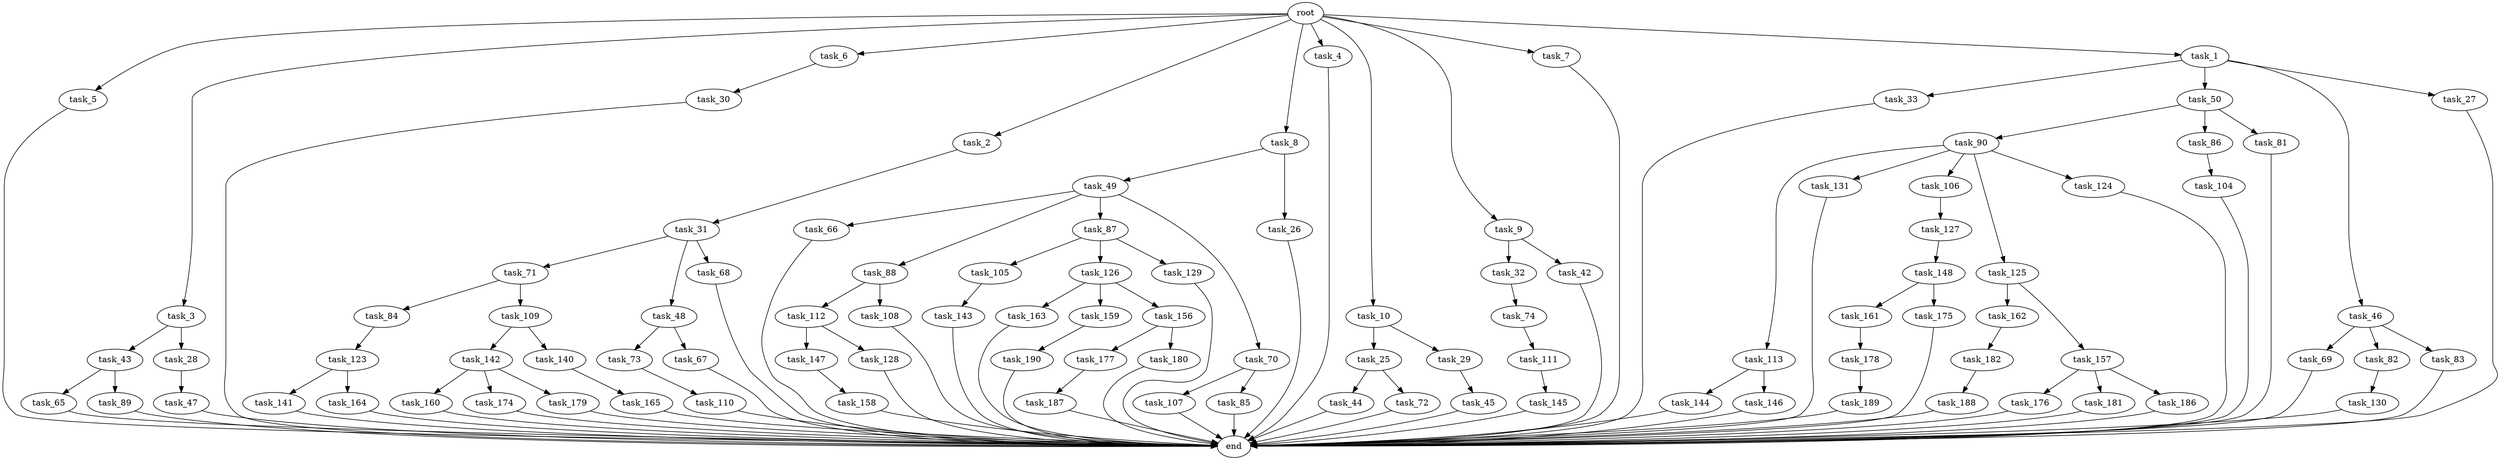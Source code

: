 digraph G {
  task_73 [size="7730941132.800000"];
  task_65 [size="21474836480.000000"];
  task_45 [size="3435973836.800000"];
  task_89 [size="21474836480.000000"];
  task_5 [size="102.400000"];
  task_47 [size="42090679500.800003"];
  task_90 [size="30923764531.200001"];
  task_3 [size="102.400000"];
  task_6 [size="102.400000"];
  task_113 [size="7730941132.800000"];
  task_30 [size="7730941132.800000"];
  task_2 [size="102.400000"];
  task_8 [size="102.400000"];
  task_44 [size="69578470195.199997"];
  task_163 [size="54975581388.800003"];
  task_69 [size="54975581388.800003"];
  task_84 [size="7730941132.800000"];
  task_49 [size="13743895347.200001"];
  task_187 [size="69578470195.199997"];
  task_86 [size="30923764531.200001"];
  task_145 [size="85899345920.000000"];
  task_74 [size="85899345920.000000"];
  task_82 [size="54975581388.800003"];
  task_43 [size="42090679500.800003"];
  task_33 [size="7730941132.800000"];
  task_130 [size="30923764531.200001"];
  task_189 [size="42090679500.800003"];
  task_71 [size="13743895347.200001"];
  task_160 [size="21474836480.000000"];
  task_105 [size="42090679500.800003"];
  task_48 [size="13743895347.200001"];
  task_4 [size="102.400000"];
  task_104 [size="85899345920.000000"];
  task_176 [size="85899345920.000000"];
  task_181 [size="85899345920.000000"];
  task_174 [size="21474836480.000000"];
  task_177 [size="7730941132.800000"];
  task_109 [size="7730941132.800000"];
  task_144 [size="85899345920.000000"];
  task_50 [size="7730941132.800000"];
  task_112 [size="21474836480.000000"];
  task_10 [size="102.400000"];
  task_161 [size="7730941132.800000"];
  task_127 [size="30923764531.200001"];
  task_83 [size="54975581388.800003"];
  task_147 [size="21474836480.000000"];
  task_110 [size="13743895347.200001"];
  task_131 [size="7730941132.800000"];
  task_9 [size="102.400000"];
  task_46 [size="7730941132.800000"];
  task_175 [size="7730941132.800000"];
  task_186 [size="85899345920.000000"];
  task_107 [size="7730941132.800000"];
  task_25 [size="13743895347.200001"];
  task_126 [size="42090679500.800003"];
  task_27 [size="7730941132.800000"];
  task_179 [size="21474836480.000000"];
  end [size="0.000000"];
  task_143 [size="42090679500.800003"];
  task_66 [size="30923764531.200001"];
  task_142 [size="42090679500.800003"];
  root [size="0.000000"];
  task_106 [size="7730941132.800000"];
  task_146 [size="85899345920.000000"];
  task_32 [size="7730941132.800000"];
  task_141 [size="3435973836.800000"];
  task_188 [size="13743895347.200001"];
  task_72 [size="69578470195.199997"];
  task_180 [size="7730941132.800000"];
  task_129 [size="42090679500.800003"];
  task_88 [size="30923764531.200001"];
  task_26 [size="13743895347.200001"];
  task_42 [size="7730941132.800000"];
  task_190 [size="21474836480.000000"];
  task_87 [size="30923764531.200001"];
  task_29 [size="13743895347.200001"];
  task_31 [size="54975581388.800003"];
  task_81 [size="30923764531.200001"];
  task_165 [size="3435973836.800000"];
  task_85 [size="7730941132.800000"];
  task_162 [size="3435973836.800000"];
  task_111 [size="7730941132.800000"];
  task_28 [size="42090679500.800003"];
  task_67 [size="7730941132.800000"];
  task_178 [size="21474836480.000000"];
  task_159 [size="54975581388.800003"];
  task_125 [size="7730941132.800000"];
  task_158 [size="69578470195.199997"];
  task_7 [size="102.400000"];
  task_157 [size="3435973836.800000"];
  task_164 [size="3435973836.800000"];
  task_140 [size="42090679500.800003"];
  task_156 [size="54975581388.800003"];
  task_128 [size="21474836480.000000"];
  task_148 [size="42090679500.800003"];
  task_1 [size="102.400000"];
  task_108 [size="21474836480.000000"];
  task_68 [size="13743895347.200001"];
  task_182 [size="69578470195.199997"];
  task_70 [size="30923764531.200001"];
  task_124 [size="7730941132.800000"];
  task_123 [size="85899345920.000000"];

  task_73 -> task_110 [size="134217728.000000"];
  task_65 -> end [size="1.000000"];
  task_45 -> end [size="1.000000"];
  task_89 -> end [size="1.000000"];
  task_5 -> end [size="1.000000"];
  task_47 -> end [size="1.000000"];
  task_90 -> task_113 [size="75497472.000000"];
  task_90 -> task_131 [size="75497472.000000"];
  task_90 -> task_124 [size="75497472.000000"];
  task_90 -> task_106 [size="75497472.000000"];
  task_90 -> task_125 [size="75497472.000000"];
  task_3 -> task_28 [size="411041792.000000"];
  task_3 -> task_43 [size="411041792.000000"];
  task_6 -> task_30 [size="75497472.000000"];
  task_113 -> task_146 [size="838860800.000000"];
  task_113 -> task_144 [size="838860800.000000"];
  task_30 -> end [size="1.000000"];
  task_2 -> task_31 [size="536870912.000000"];
  task_8 -> task_26 [size="134217728.000000"];
  task_8 -> task_49 [size="134217728.000000"];
  task_44 -> end [size="1.000000"];
  task_163 -> end [size="1.000000"];
  task_69 -> end [size="1.000000"];
  task_84 -> task_123 [size="838860800.000000"];
  task_49 -> task_88 [size="301989888.000000"];
  task_49 -> task_87 [size="301989888.000000"];
  task_49 -> task_70 [size="301989888.000000"];
  task_49 -> task_66 [size="301989888.000000"];
  task_187 -> end [size="1.000000"];
  task_86 -> task_104 [size="838860800.000000"];
  task_145 -> end [size="1.000000"];
  task_74 -> task_111 [size="75497472.000000"];
  task_82 -> task_130 [size="301989888.000000"];
  task_43 -> task_65 [size="209715200.000000"];
  task_43 -> task_89 [size="209715200.000000"];
  task_33 -> end [size="1.000000"];
  task_130 -> end [size="1.000000"];
  task_189 -> end [size="1.000000"];
  task_71 -> task_84 [size="75497472.000000"];
  task_71 -> task_109 [size="75497472.000000"];
  task_160 -> end [size="1.000000"];
  task_105 -> task_143 [size="411041792.000000"];
  task_48 -> task_73 [size="75497472.000000"];
  task_48 -> task_67 [size="75497472.000000"];
  task_4 -> end [size="1.000000"];
  task_104 -> end [size="1.000000"];
  task_176 -> end [size="1.000000"];
  task_181 -> end [size="1.000000"];
  task_174 -> end [size="1.000000"];
  task_177 -> task_187 [size="679477248.000000"];
  task_109 -> task_140 [size="411041792.000000"];
  task_109 -> task_142 [size="411041792.000000"];
  task_144 -> end [size="1.000000"];
  task_50 -> task_81 [size="301989888.000000"];
  task_50 -> task_90 [size="301989888.000000"];
  task_50 -> task_86 [size="301989888.000000"];
  task_112 -> task_147 [size="209715200.000000"];
  task_112 -> task_128 [size="209715200.000000"];
  task_10 -> task_29 [size="134217728.000000"];
  task_10 -> task_25 [size="134217728.000000"];
  task_161 -> task_178 [size="209715200.000000"];
  task_127 -> task_148 [size="411041792.000000"];
  task_83 -> end [size="1.000000"];
  task_147 -> task_158 [size="679477248.000000"];
  task_110 -> end [size="1.000000"];
  task_131 -> end [size="1.000000"];
  task_9 -> task_42 [size="75497472.000000"];
  task_9 -> task_32 [size="75497472.000000"];
  task_46 -> task_83 [size="536870912.000000"];
  task_46 -> task_82 [size="536870912.000000"];
  task_46 -> task_69 [size="536870912.000000"];
  task_175 -> end [size="1.000000"];
  task_186 -> end [size="1.000000"];
  task_107 -> end [size="1.000000"];
  task_25 -> task_44 [size="679477248.000000"];
  task_25 -> task_72 [size="679477248.000000"];
  task_126 -> task_159 [size="536870912.000000"];
  task_126 -> task_163 [size="536870912.000000"];
  task_126 -> task_156 [size="536870912.000000"];
  task_27 -> end [size="1.000000"];
  task_179 -> end [size="1.000000"];
  task_143 -> end [size="1.000000"];
  task_66 -> end [size="1.000000"];
  task_142 -> task_174 [size="209715200.000000"];
  task_142 -> task_179 [size="209715200.000000"];
  task_142 -> task_160 [size="209715200.000000"];
  root -> task_8 [size="1.000000"];
  root -> task_9 [size="1.000000"];
  root -> task_3 [size="1.000000"];
  root -> task_7 [size="1.000000"];
  root -> task_6 [size="1.000000"];
  root -> task_1 [size="1.000000"];
  root -> task_10 [size="1.000000"];
  root -> task_5 [size="1.000000"];
  root -> task_2 [size="1.000000"];
  root -> task_4 [size="1.000000"];
  task_106 -> task_127 [size="301989888.000000"];
  task_146 -> end [size="1.000000"];
  task_32 -> task_74 [size="838860800.000000"];
  task_141 -> end [size="1.000000"];
  task_188 -> end [size="1.000000"];
  task_72 -> end [size="1.000000"];
  task_180 -> end [size="1.000000"];
  task_129 -> end [size="1.000000"];
  task_88 -> task_112 [size="209715200.000000"];
  task_88 -> task_108 [size="209715200.000000"];
  task_26 -> end [size="1.000000"];
  task_42 -> end [size="1.000000"];
  task_190 -> end [size="1.000000"];
  task_87 -> task_126 [size="411041792.000000"];
  task_87 -> task_105 [size="411041792.000000"];
  task_87 -> task_129 [size="411041792.000000"];
  task_29 -> task_45 [size="33554432.000000"];
  task_31 -> task_71 [size="134217728.000000"];
  task_31 -> task_48 [size="134217728.000000"];
  task_31 -> task_68 [size="134217728.000000"];
  task_81 -> end [size="1.000000"];
  task_165 -> end [size="1.000000"];
  task_85 -> end [size="1.000000"];
  task_162 -> task_182 [size="679477248.000000"];
  task_111 -> task_145 [size="838860800.000000"];
  task_28 -> task_47 [size="411041792.000000"];
  task_67 -> end [size="1.000000"];
  task_178 -> task_189 [size="411041792.000000"];
  task_159 -> task_190 [size="209715200.000000"];
  task_125 -> task_157 [size="33554432.000000"];
  task_125 -> task_162 [size="33554432.000000"];
  task_158 -> end [size="1.000000"];
  task_7 -> end [size="1.000000"];
  task_157 -> task_181 [size="838860800.000000"];
  task_157 -> task_176 [size="838860800.000000"];
  task_157 -> task_186 [size="838860800.000000"];
  task_164 -> end [size="1.000000"];
  task_140 -> task_165 [size="33554432.000000"];
  task_156 -> task_177 [size="75497472.000000"];
  task_156 -> task_180 [size="75497472.000000"];
  task_128 -> end [size="1.000000"];
  task_148 -> task_161 [size="75497472.000000"];
  task_148 -> task_175 [size="75497472.000000"];
  task_1 -> task_50 [size="75497472.000000"];
  task_1 -> task_33 [size="75497472.000000"];
  task_1 -> task_27 [size="75497472.000000"];
  task_1 -> task_46 [size="75497472.000000"];
  task_108 -> end [size="1.000000"];
  task_68 -> end [size="1.000000"];
  task_182 -> task_188 [size="134217728.000000"];
  task_70 -> task_107 [size="75497472.000000"];
  task_70 -> task_85 [size="75497472.000000"];
  task_124 -> end [size="1.000000"];
  task_123 -> task_141 [size="33554432.000000"];
  task_123 -> task_164 [size="33554432.000000"];
}
